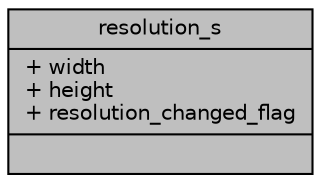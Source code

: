 digraph "resolution_s"
{
 // INTERACTIVE_SVG=YES
 // LATEX_PDF_SIZE
  bgcolor="transparent";
  edge [fontname="Helvetica",fontsize="10",labelfontname="Helvetica",labelfontsize="10"];
  node [fontname="Helvetica",fontsize="10",shape=record];
  Node1 [label="{resolution_s\n|+ width\l+ height\l+ resolution_changed_flag\l|}",height=0.2,width=0.4,color="black", fillcolor="grey75", style="filled", fontcolor="black",tooltip=" "];
}
